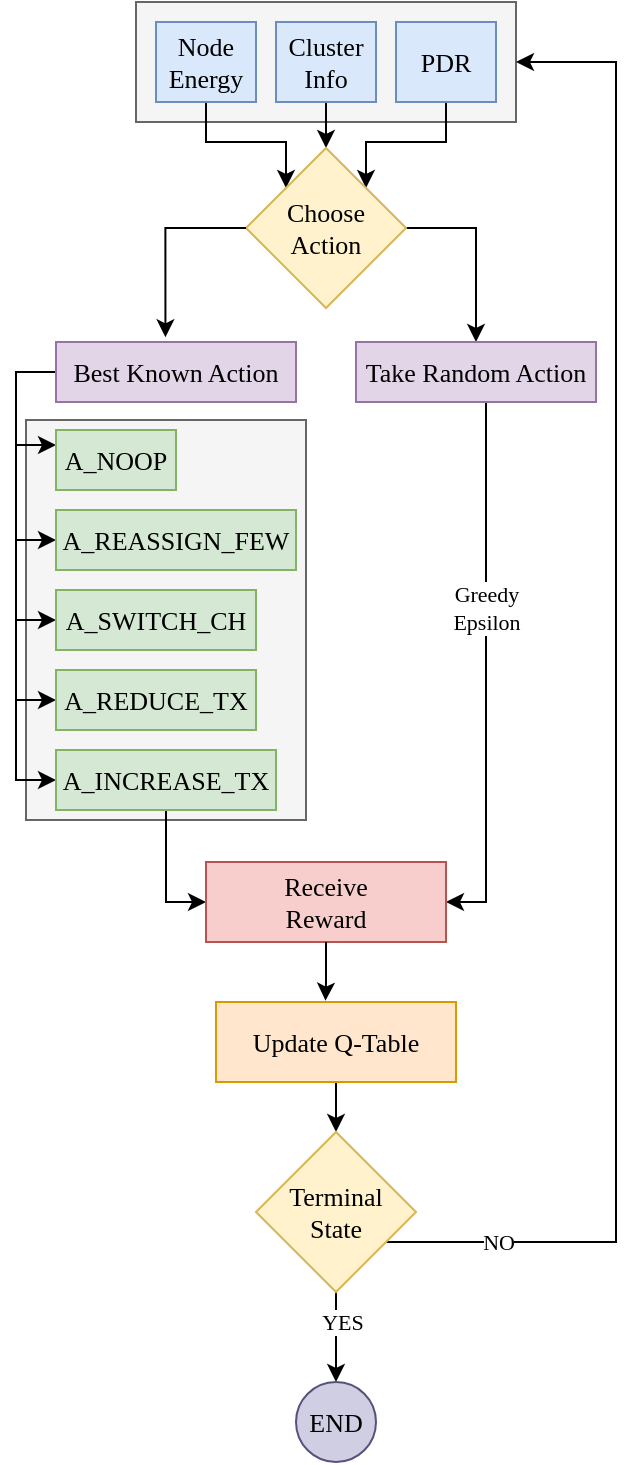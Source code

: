 <mxfile version="28.2.8">
  <diagram name="Page-1" id="iLB-7VbT4nkMyS6kAcd4">
    <mxGraphModel dx="1026" dy="556" grid="1" gridSize="10" guides="1" tooltips="1" connect="1" arrows="1" fold="1" page="1" pageScale="1" pageWidth="827" pageHeight="1169" math="0" shadow="0">
      <root>
        <mxCell id="0" />
        <mxCell id="1" parent="0" />
        <mxCell id="jk9GCURvCcV-V5j69Wua-39" value="" style="rounded=0;whiteSpace=wrap;html=1;fillColor=#f5f5f5;fontColor=#333333;strokeColor=#666666;" vertex="1" parent="1">
          <mxGeometry x="25" y="229" width="140" height="200" as="geometry" />
        </mxCell>
        <mxCell id="jk9GCURvCcV-V5j69Wua-38" value="" style="rounded=0;whiteSpace=wrap;html=1;fillColor=#f5f5f5;fontColor=#333333;strokeColor=#666666;" vertex="1" parent="1">
          <mxGeometry x="80" y="20" width="190" height="60" as="geometry" />
        </mxCell>
        <mxCell id="jk9GCURvCcV-V5j69Wua-19" style="edgeStyle=orthogonalEdgeStyle;rounded=0;orthogonalLoop=1;jettySize=auto;html=1;entryX=0;entryY=0;entryDx=0;entryDy=0;" edge="1" parent="1" source="jk9GCURvCcV-V5j69Wua-1" target="jk9GCURvCcV-V5j69Wua-5">
          <mxGeometry relative="1" as="geometry" />
        </mxCell>
        <mxCell id="jk9GCURvCcV-V5j69Wua-1" value="Node&lt;br&gt;Energy" style="rounded=0;whiteSpace=wrap;html=1;fillColor=#dae8fc;strokeColor=#6c8ebf;fontFamily=Times New Roman;fontSize=13;" vertex="1" parent="1">
          <mxGeometry x="90" y="30" width="50" height="40" as="geometry" />
        </mxCell>
        <mxCell id="jk9GCURvCcV-V5j69Wua-20" style="edgeStyle=orthogonalEdgeStyle;rounded=0;orthogonalLoop=1;jettySize=auto;html=1;exitX=0.5;exitY=1;exitDx=0;exitDy=0;entryX=0.5;entryY=0;entryDx=0;entryDy=0;" edge="1" parent="1" source="jk9GCURvCcV-V5j69Wua-2" target="jk9GCURvCcV-V5j69Wua-5">
          <mxGeometry relative="1" as="geometry" />
        </mxCell>
        <mxCell id="jk9GCURvCcV-V5j69Wua-2" value="Cluster&lt;br&gt;Info" style="rounded=0;whiteSpace=wrap;html=1;fillColor=#dae8fc;strokeColor=#6c8ebf;fontFamily=Times New Roman;fontSize=13;" vertex="1" parent="1">
          <mxGeometry x="150" y="30" width="50" height="40" as="geometry" />
        </mxCell>
        <mxCell id="jk9GCURvCcV-V5j69Wua-21" style="edgeStyle=orthogonalEdgeStyle;rounded=0;orthogonalLoop=1;jettySize=auto;html=1;exitX=0.5;exitY=1;exitDx=0;exitDy=0;entryX=1;entryY=0;entryDx=0;entryDy=0;" edge="1" parent="1" source="jk9GCURvCcV-V5j69Wua-3" target="jk9GCURvCcV-V5j69Wua-5">
          <mxGeometry relative="1" as="geometry" />
        </mxCell>
        <mxCell id="jk9GCURvCcV-V5j69Wua-3" value="PDR" style="rounded=0;whiteSpace=wrap;html=1;fillColor=#dae8fc;strokeColor=#6c8ebf;fontFamily=Times New Roman;fontSize=13;" vertex="1" parent="1">
          <mxGeometry x="210" y="30" width="50" height="40" as="geometry" />
        </mxCell>
        <mxCell id="jk9GCURvCcV-V5j69Wua-25" style="edgeStyle=orthogonalEdgeStyle;rounded=0;orthogonalLoop=1;jettySize=auto;html=1;exitX=1;exitY=0.5;exitDx=0;exitDy=0;entryX=0.5;entryY=0;entryDx=0;entryDy=0;" edge="1" parent="1" source="jk9GCURvCcV-V5j69Wua-5" target="jk9GCURvCcV-V5j69Wua-7">
          <mxGeometry relative="1" as="geometry" />
        </mxCell>
        <mxCell id="jk9GCURvCcV-V5j69Wua-5" value="&lt;font style=&quot;font-size: 13px;&quot; face=&quot;Times New Roman&quot;&gt;Choose&lt;br&gt;Action&lt;/font&gt;" style="rhombus;whiteSpace=wrap;html=1;fillColor=#fff2cc;strokeColor=#d6b656;" vertex="1" parent="1">
          <mxGeometry x="135" y="93" width="80" height="80" as="geometry" />
        </mxCell>
        <mxCell id="jk9GCURvCcV-V5j69Wua-26" style="edgeStyle=orthogonalEdgeStyle;rounded=0;orthogonalLoop=1;jettySize=auto;html=1;entryX=0;entryY=0.25;entryDx=0;entryDy=0;" edge="1" parent="1" source="jk9GCURvCcV-V5j69Wua-6" target="jk9GCURvCcV-V5j69Wua-8">
          <mxGeometry relative="1" as="geometry">
            <Array as="points">
              <mxPoint x="20" y="205" />
              <mxPoint x="20" y="242" />
            </Array>
          </mxGeometry>
        </mxCell>
        <mxCell id="jk9GCURvCcV-V5j69Wua-27" style="edgeStyle=orthogonalEdgeStyle;rounded=0;orthogonalLoop=1;jettySize=auto;html=1;entryX=0;entryY=0.5;entryDx=0;entryDy=0;" edge="1" parent="1" source="jk9GCURvCcV-V5j69Wua-6" target="jk9GCURvCcV-V5j69Wua-9">
          <mxGeometry relative="1" as="geometry">
            <Array as="points">
              <mxPoint x="20" y="205" />
              <mxPoint x="20" y="289" />
            </Array>
          </mxGeometry>
        </mxCell>
        <mxCell id="jk9GCURvCcV-V5j69Wua-28" style="edgeStyle=orthogonalEdgeStyle;rounded=0;orthogonalLoop=1;jettySize=auto;html=1;entryX=0;entryY=0.5;entryDx=0;entryDy=0;" edge="1" parent="1" source="jk9GCURvCcV-V5j69Wua-6" target="jk9GCURvCcV-V5j69Wua-10">
          <mxGeometry relative="1" as="geometry">
            <Array as="points">
              <mxPoint x="20" y="205" />
              <mxPoint x="20" y="329" />
            </Array>
          </mxGeometry>
        </mxCell>
        <mxCell id="jk9GCURvCcV-V5j69Wua-29" style="edgeStyle=orthogonalEdgeStyle;rounded=0;orthogonalLoop=1;jettySize=auto;html=1;entryX=0;entryY=0.5;entryDx=0;entryDy=0;" edge="1" parent="1" source="jk9GCURvCcV-V5j69Wua-6" target="jk9GCURvCcV-V5j69Wua-12">
          <mxGeometry relative="1" as="geometry">
            <Array as="points">
              <mxPoint x="20" y="205" />
              <mxPoint x="20" y="369" />
            </Array>
          </mxGeometry>
        </mxCell>
        <mxCell id="jk9GCURvCcV-V5j69Wua-30" style="edgeStyle=orthogonalEdgeStyle;rounded=0;orthogonalLoop=1;jettySize=auto;html=1;entryX=0;entryY=0.5;entryDx=0;entryDy=0;" edge="1" parent="1" source="jk9GCURvCcV-V5j69Wua-6" target="jk9GCURvCcV-V5j69Wua-11">
          <mxGeometry relative="1" as="geometry">
            <Array as="points">
              <mxPoint x="20" y="205" />
              <mxPoint x="20" y="409" />
            </Array>
          </mxGeometry>
        </mxCell>
        <mxCell id="jk9GCURvCcV-V5j69Wua-6" value="&lt;font style=&quot;font-size: 13px;&quot; face=&quot;Times New Roman&quot;&gt;Best Known Action&lt;/font&gt;" style="rounded=0;whiteSpace=wrap;html=1;fillColor=#e1d5e7;strokeColor=#9673a6;" vertex="1" parent="1">
          <mxGeometry x="40" y="190" width="120" height="30" as="geometry" />
        </mxCell>
        <mxCell id="jk9GCURvCcV-V5j69Wua-32" style="edgeStyle=orthogonalEdgeStyle;rounded=0;orthogonalLoop=1;jettySize=auto;html=1;entryX=1;entryY=0.5;entryDx=0;entryDy=0;" edge="1" parent="1" source="jk9GCURvCcV-V5j69Wua-7" target="jk9GCURvCcV-V5j69Wua-14">
          <mxGeometry relative="1" as="geometry">
            <Array as="points">
              <mxPoint x="255" y="470" />
            </Array>
          </mxGeometry>
        </mxCell>
        <mxCell id="jk9GCURvCcV-V5j69Wua-48" value="&lt;font face=&quot;Times New Roman&quot;&gt;Greedy&lt;br&gt;Epsilon&lt;/font&gt;" style="edgeLabel;html=1;align=center;verticalAlign=middle;resizable=0;points=[];" vertex="1" connectable="0" parent="jk9GCURvCcV-V5j69Wua-32">
          <mxGeometry x="-0.239" y="1" relative="1" as="geometry">
            <mxPoint x="-1" as="offset" />
          </mxGeometry>
        </mxCell>
        <mxCell id="jk9GCURvCcV-V5j69Wua-7" value="&lt;font style=&quot;font-size: 13px;&quot; face=&quot;Times New Roman&quot;&gt;Take Random Action&lt;/font&gt;" style="rounded=0;whiteSpace=wrap;html=1;fillColor=#e1d5e7;strokeColor=#9673a6;" vertex="1" parent="1">
          <mxGeometry x="190" y="190" width="120" height="30" as="geometry" />
        </mxCell>
        <mxCell id="jk9GCURvCcV-V5j69Wua-8" value="A_NOOP" style="rounded=0;whiteSpace=wrap;html=1;fillColor=#d5e8d4;strokeColor=#82b366;fontFamily=Times New Roman;fontSize=13;" vertex="1" parent="1">
          <mxGeometry x="40" y="234" width="60" height="30" as="geometry" />
        </mxCell>
        <mxCell id="jk9GCURvCcV-V5j69Wua-9" value="A_REASSIGN_FEW" style="rounded=0;whiteSpace=wrap;html=1;fillColor=#d5e8d4;strokeColor=#82b366;fontFamily=Times New Roman;fontSize=13;" vertex="1" parent="1">
          <mxGeometry x="40" y="274" width="120" height="30" as="geometry" />
        </mxCell>
        <mxCell id="jk9GCURvCcV-V5j69Wua-10" value="A_SWITCH_CH" style="rounded=0;whiteSpace=wrap;html=1;fillColor=#d5e8d4;strokeColor=#82b366;fontFamily=Times New Roman;fontSize=13;" vertex="1" parent="1">
          <mxGeometry x="40" y="314" width="100" height="30" as="geometry" />
        </mxCell>
        <mxCell id="jk9GCURvCcV-V5j69Wua-49" style="edgeStyle=orthogonalEdgeStyle;rounded=0;orthogonalLoop=1;jettySize=auto;html=1;entryX=0;entryY=0.5;entryDx=0;entryDy=0;" edge="1" parent="1" source="jk9GCURvCcV-V5j69Wua-11" target="jk9GCURvCcV-V5j69Wua-14">
          <mxGeometry relative="1" as="geometry" />
        </mxCell>
        <mxCell id="jk9GCURvCcV-V5j69Wua-11" value="A_INCREASE_TX" style="rounded=0;whiteSpace=wrap;html=1;fillColor=#d5e8d4;strokeColor=#82b366;fontFamily=Times New Roman;fontSize=13;" vertex="1" parent="1">
          <mxGeometry x="40" y="394" width="110" height="30" as="geometry" />
        </mxCell>
        <mxCell id="jk9GCURvCcV-V5j69Wua-12" value="A_REDUCE_TX" style="rounded=0;whiteSpace=wrap;html=1;fillColor=#d5e8d4;strokeColor=#82b366;fontFamily=Times New Roman;fontSize=13;" vertex="1" parent="1">
          <mxGeometry x="40" y="354" width="100" height="30" as="geometry" />
        </mxCell>
        <mxCell id="jk9GCURvCcV-V5j69Wua-14" value="&lt;font style=&quot;font-size: 13px;&quot; face=&quot;Times New Roman&quot;&gt;Receive&lt;br&gt;Reward&lt;/font&gt;" style="rounded=0;whiteSpace=wrap;html=1;fillColor=#f8cecc;strokeColor=#b85450;" vertex="1" parent="1">
          <mxGeometry x="115" y="450" width="120" height="40" as="geometry" />
        </mxCell>
        <mxCell id="jk9GCURvCcV-V5j69Wua-35" style="edgeStyle=orthogonalEdgeStyle;rounded=0;orthogonalLoop=1;jettySize=auto;html=1;entryX=0.5;entryY=0;entryDx=0;entryDy=0;" edge="1" parent="1" source="jk9GCURvCcV-V5j69Wua-16" target="jk9GCURvCcV-V5j69Wua-17">
          <mxGeometry relative="1" as="geometry" />
        </mxCell>
        <mxCell id="jk9GCURvCcV-V5j69Wua-16" value="&lt;font face=&quot;Times New Roman&quot;&gt;&lt;span style=&quot;font-size: 13px;&quot;&gt;Update Q-Table&lt;/span&gt;&lt;/font&gt;" style="rounded=0;whiteSpace=wrap;html=1;fillColor=#ffe6cc;strokeColor=#d79b00;" vertex="1" parent="1">
          <mxGeometry x="120" y="520" width="120" height="40" as="geometry" />
        </mxCell>
        <mxCell id="jk9GCURvCcV-V5j69Wua-36" style="edgeStyle=orthogonalEdgeStyle;rounded=0;orthogonalLoop=1;jettySize=auto;html=1;entryX=0.5;entryY=0;entryDx=0;entryDy=0;" edge="1" parent="1" source="jk9GCURvCcV-V5j69Wua-17" target="jk9GCURvCcV-V5j69Wua-18">
          <mxGeometry relative="1" as="geometry" />
        </mxCell>
        <mxCell id="jk9GCURvCcV-V5j69Wua-41" value="&lt;font face=&quot;Times New Roman&quot;&gt;YES&lt;/font&gt;" style="edgeLabel;html=1;align=center;verticalAlign=middle;resizable=0;points=[];" vertex="1" connectable="0" parent="jk9GCURvCcV-V5j69Wua-36">
          <mxGeometry x="-0.325" y="3" relative="1" as="geometry">
            <mxPoint as="offset" />
          </mxGeometry>
        </mxCell>
        <mxCell id="jk9GCURvCcV-V5j69Wua-40" style="edgeStyle=orthogonalEdgeStyle;rounded=0;orthogonalLoop=1;jettySize=auto;html=1;entryX=1;entryY=0.5;entryDx=0;entryDy=0;" edge="1" parent="1" source="jk9GCURvCcV-V5j69Wua-17" target="jk9GCURvCcV-V5j69Wua-38">
          <mxGeometry relative="1" as="geometry">
            <Array as="points">
              <mxPoint x="320" y="640" />
              <mxPoint x="320" y="50" />
            </Array>
          </mxGeometry>
        </mxCell>
        <mxCell id="jk9GCURvCcV-V5j69Wua-45" value="&lt;font face=&quot;Times New Roman&quot;&gt;NO&lt;/font&gt;" style="edgeLabel;html=1;align=center;verticalAlign=middle;resizable=0;points=[];" vertex="1" connectable="0" parent="jk9GCURvCcV-V5j69Wua-40">
          <mxGeometry x="-0.852" relative="1" as="geometry">
            <mxPoint as="offset" />
          </mxGeometry>
        </mxCell>
        <mxCell id="jk9GCURvCcV-V5j69Wua-17" value="&lt;font face=&quot;Times New Roman&quot;&gt;&lt;span style=&quot;font-size: 13px;&quot;&gt;Terminal&lt;br&gt;State&lt;/span&gt;&lt;/font&gt;" style="rhombus;whiteSpace=wrap;html=1;fillColor=#fff2cc;strokeColor=#d6b656;" vertex="1" parent="1">
          <mxGeometry x="140" y="585" width="80" height="80" as="geometry" />
        </mxCell>
        <mxCell id="jk9GCURvCcV-V5j69Wua-18" value="&lt;font style=&quot;font-size: 13px;&quot; face=&quot;Times New Roman&quot;&gt;END&lt;/font&gt;" style="ellipse;whiteSpace=wrap;html=1;aspect=fixed;fillColor=#d0cee2;strokeColor=#56517e;" vertex="1" parent="1">
          <mxGeometry x="160" y="710" width="40" height="40" as="geometry" />
        </mxCell>
        <mxCell id="jk9GCURvCcV-V5j69Wua-24" style="edgeStyle=orthogonalEdgeStyle;rounded=0;orthogonalLoop=1;jettySize=auto;html=1;exitX=0;exitY=0.5;exitDx=0;exitDy=0;entryX=0.456;entryY=-0.078;entryDx=0;entryDy=0;entryPerimeter=0;" edge="1" parent="1" source="jk9GCURvCcV-V5j69Wua-5" target="jk9GCURvCcV-V5j69Wua-6">
          <mxGeometry relative="1" as="geometry" />
        </mxCell>
        <mxCell id="jk9GCURvCcV-V5j69Wua-34" style="edgeStyle=orthogonalEdgeStyle;rounded=0;orthogonalLoop=1;jettySize=auto;html=1;entryX=0.456;entryY=-0.017;entryDx=0;entryDy=0;entryPerimeter=0;" edge="1" parent="1" source="jk9GCURvCcV-V5j69Wua-14" target="jk9GCURvCcV-V5j69Wua-16">
          <mxGeometry relative="1" as="geometry" />
        </mxCell>
      </root>
    </mxGraphModel>
  </diagram>
</mxfile>
